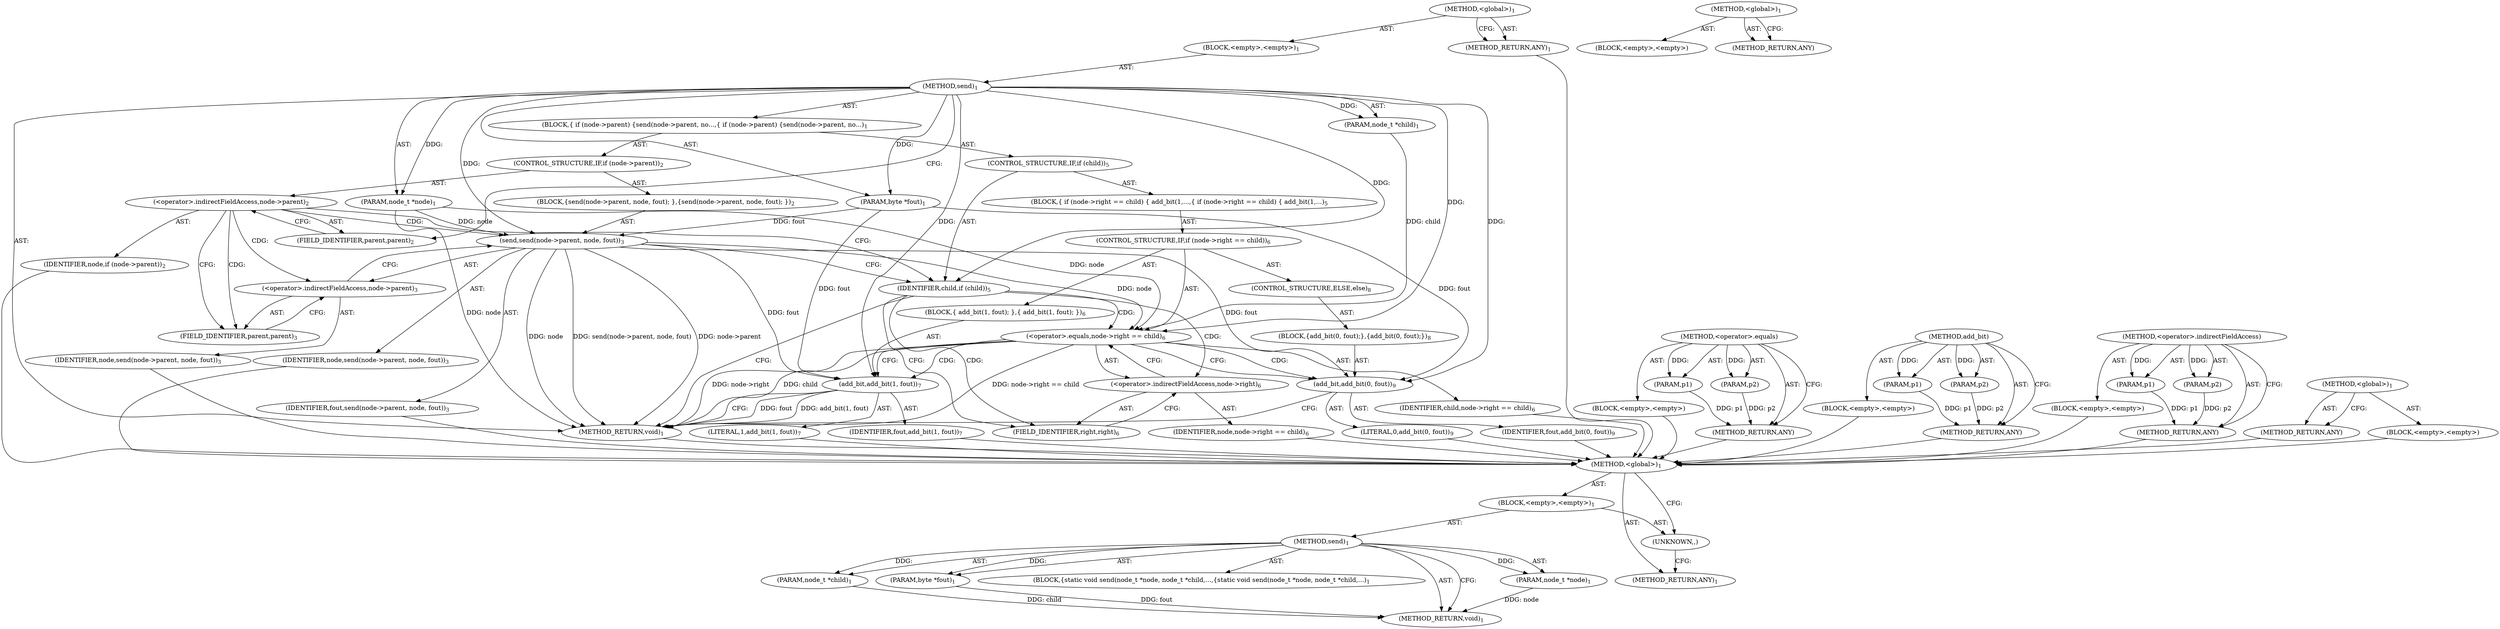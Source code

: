 digraph "&lt;global&gt;" {
vulnerable_6 [label=<(METHOD,&lt;global&gt;)<SUB>1</SUB>>];
vulnerable_7 [label=<(BLOCK,&lt;empty&gt;,&lt;empty&gt;)<SUB>1</SUB>>];
vulnerable_8 [label=<(METHOD,send)<SUB>1</SUB>>];
vulnerable_9 [label=<(PARAM,node_t *node)<SUB>1</SUB>>];
vulnerable_10 [label=<(PARAM,node_t *child)<SUB>1</SUB>>];
vulnerable_11 [label=<(PARAM,byte *fout)<SUB>1</SUB>>];
vulnerable_12 [label=<(BLOCK,{
 	if (node-&gt;parent) {
		send(node-&gt;parent, no...,{
 	if (node-&gt;parent) {
		send(node-&gt;parent, no...)<SUB>1</SUB>>];
vulnerable_13 [label=<(CONTROL_STRUCTURE,IF,if (node-&gt;parent))<SUB>2</SUB>>];
vulnerable_14 [label=<(&lt;operator&gt;.indirectFieldAccess,node-&gt;parent)<SUB>2</SUB>>];
vulnerable_15 [label=<(IDENTIFIER,node,if (node-&gt;parent))<SUB>2</SUB>>];
vulnerable_16 [label=<(FIELD_IDENTIFIER,parent,parent)<SUB>2</SUB>>];
vulnerable_17 [label=<(BLOCK,{
		send(node-&gt;parent, node, fout);
 	},{
		send(node-&gt;parent, node, fout);
 	})<SUB>2</SUB>>];
vulnerable_18 [label=<(send,send(node-&gt;parent, node, fout))<SUB>3</SUB>>];
vulnerable_19 [label=<(&lt;operator&gt;.indirectFieldAccess,node-&gt;parent)<SUB>3</SUB>>];
vulnerable_20 [label=<(IDENTIFIER,node,send(node-&gt;parent, node, fout))<SUB>3</SUB>>];
vulnerable_21 [label=<(FIELD_IDENTIFIER,parent,parent)<SUB>3</SUB>>];
vulnerable_22 [label=<(IDENTIFIER,node,send(node-&gt;parent, node, fout))<SUB>3</SUB>>];
vulnerable_23 [label=<(IDENTIFIER,fout,send(node-&gt;parent, node, fout))<SUB>3</SUB>>];
vulnerable_24 [label=<(CONTROL_STRUCTURE,IF,if (child))<SUB>5</SUB>>];
vulnerable_25 [label=<(IDENTIFIER,child,if (child))<SUB>5</SUB>>];
vulnerable_26 [label=<(BLOCK,{
 		if (node-&gt;right == child) {
 			add_bit(1,...,{
 		if (node-&gt;right == child) {
 			add_bit(1,...)<SUB>5</SUB>>];
vulnerable_27 [label=<(CONTROL_STRUCTURE,IF,if (node-&gt;right == child))<SUB>6</SUB>>];
vulnerable_28 [label=<(&lt;operator&gt;.equals,node-&gt;right == child)<SUB>6</SUB>>];
vulnerable_29 [label=<(&lt;operator&gt;.indirectFieldAccess,node-&gt;right)<SUB>6</SUB>>];
vulnerable_30 [label=<(IDENTIFIER,node,node-&gt;right == child)<SUB>6</SUB>>];
vulnerable_31 [label=<(FIELD_IDENTIFIER,right,right)<SUB>6</SUB>>];
vulnerable_32 [label=<(IDENTIFIER,child,node-&gt;right == child)<SUB>6</SUB>>];
vulnerable_33 [label=<(BLOCK,{
 			add_bit(1, fout);
 		},{
 			add_bit(1, fout);
 		})<SUB>6</SUB>>];
vulnerable_34 [label=<(add_bit,add_bit(1, fout))<SUB>7</SUB>>];
vulnerable_35 [label=<(LITERAL,1,add_bit(1, fout))<SUB>7</SUB>>];
vulnerable_36 [label=<(IDENTIFIER,fout,add_bit(1, fout))<SUB>7</SUB>>];
vulnerable_37 [label=<(CONTROL_STRUCTURE,ELSE,else)<SUB>8</SUB>>];
vulnerable_38 [label=<(BLOCK,{
			add_bit(0, fout);
		},{
			add_bit(0, fout);
		})<SUB>8</SUB>>];
vulnerable_39 [label=<(add_bit,add_bit(0, fout))<SUB>9</SUB>>];
vulnerable_40 [label=<(LITERAL,0,add_bit(0, fout))<SUB>9</SUB>>];
vulnerable_41 [label=<(IDENTIFIER,fout,add_bit(0, fout))<SUB>9</SUB>>];
vulnerable_42 [label=<(METHOD_RETURN,void)<SUB>1</SUB>>];
vulnerable_44 [label=<(METHOD_RETURN,ANY)<SUB>1</SUB>>];
vulnerable_68 [label=<(METHOD,&lt;operator&gt;.equals)>];
vulnerable_69 [label=<(PARAM,p1)>];
vulnerable_70 [label=<(PARAM,p2)>];
vulnerable_71 [label=<(BLOCK,&lt;empty&gt;,&lt;empty&gt;)>];
vulnerable_72 [label=<(METHOD_RETURN,ANY)>];
vulnerable_73 [label=<(METHOD,add_bit)>];
vulnerable_74 [label=<(PARAM,p1)>];
vulnerable_75 [label=<(PARAM,p2)>];
vulnerable_76 [label=<(BLOCK,&lt;empty&gt;,&lt;empty&gt;)>];
vulnerable_77 [label=<(METHOD_RETURN,ANY)>];
vulnerable_63 [label=<(METHOD,&lt;operator&gt;.indirectFieldAccess)>];
vulnerable_64 [label=<(PARAM,p1)>];
vulnerable_65 [label=<(PARAM,p2)>];
vulnerable_66 [label=<(BLOCK,&lt;empty&gt;,&lt;empty&gt;)>];
vulnerable_67 [label=<(METHOD_RETURN,ANY)>];
vulnerable_57 [label=<(METHOD,&lt;global&gt;)<SUB>1</SUB>>];
vulnerable_58 [label=<(BLOCK,&lt;empty&gt;,&lt;empty&gt;)>];
vulnerable_59 [label=<(METHOD_RETURN,ANY)>];
fixed_6 [label=<(METHOD,&lt;global&gt;)<SUB>1</SUB>>];
fixed_7 [label=<(BLOCK,&lt;empty&gt;,&lt;empty&gt;)<SUB>1</SUB>>];
fixed_8 [label=<(METHOD,send)<SUB>1</SUB>>];
fixed_9 [label=<(PARAM,node_t *node)<SUB>1</SUB>>];
fixed_10 [label=<(PARAM,node_t *child)<SUB>1</SUB>>];
fixed_11 [label=<(PARAM,byte *fout)<SUB>1</SUB>>];
fixed_12 [label=<(BLOCK,{
static void send(node_t *node, node_t *child,...,{
static void send(node_t *node, node_t *child,...)<SUB>1</SUB>>];
fixed_13 [label=<(METHOD_RETURN,void)<SUB>1</SUB>>];
fixed_15 [label=<(UNKNOWN,,)>];
fixed_16 [label=<(METHOD_RETURN,ANY)<SUB>1</SUB>>];
fixed_27 [label=<(METHOD,&lt;global&gt;)<SUB>1</SUB>>];
fixed_28 [label=<(BLOCK,&lt;empty&gt;,&lt;empty&gt;)>];
fixed_29 [label=<(METHOD_RETURN,ANY)>];
vulnerable_6 -> vulnerable_7  [key=0, label="AST: "];
vulnerable_6 -> vulnerable_44  [key=0, label="AST: "];
vulnerable_6 -> vulnerable_44  [key=1, label="CFG: "];
vulnerable_7 -> vulnerable_8  [key=0, label="AST: "];
vulnerable_8 -> vulnerable_9  [key=0, label="AST: "];
vulnerable_8 -> vulnerable_9  [key=1, label="DDG: "];
vulnerable_8 -> vulnerable_10  [key=0, label="AST: "];
vulnerable_8 -> vulnerable_10  [key=1, label="DDG: "];
vulnerable_8 -> vulnerable_11  [key=0, label="AST: "];
vulnerable_8 -> vulnerable_11  [key=1, label="DDG: "];
vulnerable_8 -> vulnerable_12  [key=0, label="AST: "];
vulnerable_8 -> vulnerable_42  [key=0, label="AST: "];
vulnerable_8 -> vulnerable_16  [key=0, label="CFG: "];
vulnerable_8 -> vulnerable_25  [key=0, label="DDG: "];
vulnerable_8 -> vulnerable_18  [key=0, label="DDG: "];
vulnerable_8 -> vulnerable_28  [key=0, label="DDG: "];
vulnerable_8 -> vulnerable_34  [key=0, label="DDG: "];
vulnerable_8 -> vulnerable_39  [key=0, label="DDG: "];
vulnerable_9 -> vulnerable_42  [key=0, label="DDG: node"];
vulnerable_9 -> vulnerable_18  [key=0, label="DDG: node"];
vulnerable_9 -> vulnerable_28  [key=0, label="DDG: node"];
vulnerable_10 -> vulnerable_28  [key=0, label="DDG: child"];
vulnerable_11 -> vulnerable_18  [key=0, label="DDG: fout"];
vulnerable_11 -> vulnerable_34  [key=0, label="DDG: fout"];
vulnerable_11 -> vulnerable_39  [key=0, label="DDG: fout"];
vulnerable_12 -> vulnerable_13  [key=0, label="AST: "];
vulnerable_12 -> vulnerable_24  [key=0, label="AST: "];
vulnerable_13 -> vulnerable_14  [key=0, label="AST: "];
vulnerable_13 -> vulnerable_17  [key=0, label="AST: "];
vulnerable_14 -> vulnerable_15  [key=0, label="AST: "];
vulnerable_14 -> vulnerable_16  [key=0, label="AST: "];
vulnerable_14 -> vulnerable_25  [key=0, label="CFG: "];
vulnerable_14 -> vulnerable_21  [key=0, label="CFG: "];
vulnerable_14 -> vulnerable_21  [key=1, label="CDG: "];
vulnerable_14 -> vulnerable_18  [key=0, label="CDG: "];
vulnerable_14 -> vulnerable_19  [key=0, label="CDG: "];
vulnerable_15 -> fixed_6  [key=0];
vulnerable_16 -> vulnerable_14  [key=0, label="CFG: "];
vulnerable_17 -> vulnerable_18  [key=0, label="AST: "];
vulnerable_18 -> vulnerable_19  [key=0, label="AST: "];
vulnerable_18 -> vulnerable_22  [key=0, label="AST: "];
vulnerable_18 -> vulnerable_23  [key=0, label="AST: "];
vulnerable_18 -> vulnerable_25  [key=0, label="CFG: "];
vulnerable_18 -> vulnerable_42  [key=0, label="DDG: node-&gt;parent"];
vulnerable_18 -> vulnerable_42  [key=1, label="DDG: node"];
vulnerable_18 -> vulnerable_42  [key=2, label="DDG: send(node-&gt;parent, node, fout)"];
vulnerable_18 -> vulnerable_28  [key=0, label="DDG: node"];
vulnerable_18 -> vulnerable_34  [key=0, label="DDG: fout"];
vulnerable_18 -> vulnerable_39  [key=0, label="DDG: fout"];
vulnerable_19 -> vulnerable_20  [key=0, label="AST: "];
vulnerable_19 -> vulnerable_21  [key=0, label="AST: "];
vulnerable_19 -> vulnerable_18  [key=0, label="CFG: "];
vulnerable_20 -> fixed_6  [key=0];
vulnerable_21 -> vulnerable_19  [key=0, label="CFG: "];
vulnerable_22 -> fixed_6  [key=0];
vulnerable_23 -> fixed_6  [key=0];
vulnerable_24 -> vulnerable_25  [key=0, label="AST: "];
vulnerable_24 -> vulnerable_26  [key=0, label="AST: "];
vulnerable_25 -> vulnerable_42  [key=0, label="CFG: "];
vulnerable_25 -> vulnerable_31  [key=0, label="CFG: "];
vulnerable_25 -> vulnerable_31  [key=1, label="CDG: "];
vulnerable_25 -> vulnerable_29  [key=0, label="CDG: "];
vulnerable_25 -> vulnerable_28  [key=0, label="CDG: "];
vulnerable_26 -> vulnerable_27  [key=0, label="AST: "];
vulnerable_27 -> vulnerable_28  [key=0, label="AST: "];
vulnerable_27 -> vulnerable_33  [key=0, label="AST: "];
vulnerable_27 -> vulnerable_37  [key=0, label="AST: "];
vulnerable_28 -> vulnerable_29  [key=0, label="AST: "];
vulnerable_28 -> vulnerable_32  [key=0, label="AST: "];
vulnerable_28 -> vulnerable_34  [key=0, label="CFG: "];
vulnerable_28 -> vulnerable_34  [key=1, label="CDG: "];
vulnerable_28 -> vulnerable_39  [key=0, label="CFG: "];
vulnerable_28 -> vulnerable_39  [key=1, label="CDG: "];
vulnerable_28 -> vulnerable_42  [key=0, label="DDG: node-&gt;right"];
vulnerable_28 -> vulnerable_42  [key=1, label="DDG: child"];
vulnerable_28 -> vulnerable_42  [key=2, label="DDG: node-&gt;right == child"];
vulnerable_29 -> vulnerable_30  [key=0, label="AST: "];
vulnerable_29 -> vulnerable_31  [key=0, label="AST: "];
vulnerable_29 -> vulnerable_28  [key=0, label="CFG: "];
vulnerable_30 -> fixed_6  [key=0];
vulnerable_31 -> vulnerable_29  [key=0, label="CFG: "];
vulnerable_32 -> fixed_6  [key=0];
vulnerable_33 -> vulnerable_34  [key=0, label="AST: "];
vulnerable_34 -> vulnerable_35  [key=0, label="AST: "];
vulnerable_34 -> vulnerable_36  [key=0, label="AST: "];
vulnerable_34 -> vulnerable_42  [key=0, label="CFG: "];
vulnerable_34 -> vulnerable_42  [key=1, label="DDG: fout"];
vulnerable_34 -> vulnerable_42  [key=2, label="DDG: add_bit(1, fout)"];
vulnerable_35 -> fixed_6  [key=0];
vulnerable_36 -> fixed_6  [key=0];
vulnerable_37 -> vulnerable_38  [key=0, label="AST: "];
vulnerable_38 -> vulnerable_39  [key=0, label="AST: "];
vulnerable_39 -> vulnerable_40  [key=0, label="AST: "];
vulnerable_39 -> vulnerable_41  [key=0, label="AST: "];
vulnerable_39 -> vulnerable_42  [key=0, label="CFG: "];
vulnerable_40 -> fixed_6  [key=0];
vulnerable_41 -> fixed_6  [key=0];
vulnerable_42 -> fixed_6  [key=0];
vulnerable_44 -> fixed_6  [key=0];
vulnerable_68 -> vulnerable_69  [key=0, label="AST: "];
vulnerable_68 -> vulnerable_69  [key=1, label="DDG: "];
vulnerable_68 -> vulnerable_71  [key=0, label="AST: "];
vulnerable_68 -> vulnerable_70  [key=0, label="AST: "];
vulnerable_68 -> vulnerable_70  [key=1, label="DDG: "];
vulnerable_68 -> vulnerable_72  [key=0, label="AST: "];
vulnerable_68 -> vulnerable_72  [key=1, label="CFG: "];
vulnerable_69 -> vulnerable_72  [key=0, label="DDG: p1"];
vulnerable_70 -> vulnerable_72  [key=0, label="DDG: p2"];
vulnerable_71 -> fixed_6  [key=0];
vulnerable_72 -> fixed_6  [key=0];
vulnerable_73 -> vulnerable_74  [key=0, label="AST: "];
vulnerable_73 -> vulnerable_74  [key=1, label="DDG: "];
vulnerable_73 -> vulnerable_76  [key=0, label="AST: "];
vulnerable_73 -> vulnerable_75  [key=0, label="AST: "];
vulnerable_73 -> vulnerable_75  [key=1, label="DDG: "];
vulnerable_73 -> vulnerable_77  [key=0, label="AST: "];
vulnerable_73 -> vulnerable_77  [key=1, label="CFG: "];
vulnerable_74 -> vulnerable_77  [key=0, label="DDG: p1"];
vulnerable_75 -> vulnerable_77  [key=0, label="DDG: p2"];
vulnerable_76 -> fixed_6  [key=0];
vulnerable_77 -> fixed_6  [key=0];
vulnerable_63 -> vulnerable_64  [key=0, label="AST: "];
vulnerable_63 -> vulnerable_64  [key=1, label="DDG: "];
vulnerable_63 -> vulnerable_66  [key=0, label="AST: "];
vulnerable_63 -> vulnerable_65  [key=0, label="AST: "];
vulnerable_63 -> vulnerable_65  [key=1, label="DDG: "];
vulnerable_63 -> vulnerable_67  [key=0, label="AST: "];
vulnerable_63 -> vulnerable_67  [key=1, label="CFG: "];
vulnerable_64 -> vulnerable_67  [key=0, label="DDG: p1"];
vulnerable_65 -> vulnerable_67  [key=0, label="DDG: p2"];
vulnerable_66 -> fixed_6  [key=0];
vulnerable_67 -> fixed_6  [key=0];
vulnerable_57 -> vulnerable_58  [key=0, label="AST: "];
vulnerable_57 -> vulnerable_59  [key=0, label="AST: "];
vulnerable_57 -> vulnerable_59  [key=1, label="CFG: "];
vulnerable_58 -> fixed_6  [key=0];
vulnerable_59 -> fixed_6  [key=0];
fixed_6 -> fixed_7  [key=0, label="AST: "];
fixed_6 -> fixed_16  [key=0, label="AST: "];
fixed_6 -> fixed_15  [key=0, label="CFG: "];
fixed_7 -> fixed_8  [key=0, label="AST: "];
fixed_7 -> fixed_15  [key=0, label="AST: "];
fixed_8 -> fixed_9  [key=0, label="AST: "];
fixed_8 -> fixed_9  [key=1, label="DDG: "];
fixed_8 -> fixed_10  [key=0, label="AST: "];
fixed_8 -> fixed_10  [key=1, label="DDG: "];
fixed_8 -> fixed_11  [key=0, label="AST: "];
fixed_8 -> fixed_11  [key=1, label="DDG: "];
fixed_8 -> fixed_12  [key=0, label="AST: "];
fixed_8 -> fixed_13  [key=0, label="AST: "];
fixed_8 -> fixed_13  [key=1, label="CFG: "];
fixed_9 -> fixed_13  [key=0, label="DDG: node"];
fixed_10 -> fixed_13  [key=0, label="DDG: child"];
fixed_11 -> fixed_13  [key=0, label="DDG: fout"];
fixed_15 -> fixed_16  [key=0, label="CFG: "];
fixed_27 -> fixed_28  [key=0, label="AST: "];
fixed_27 -> fixed_29  [key=0, label="AST: "];
fixed_27 -> fixed_29  [key=1, label="CFG: "];
}

